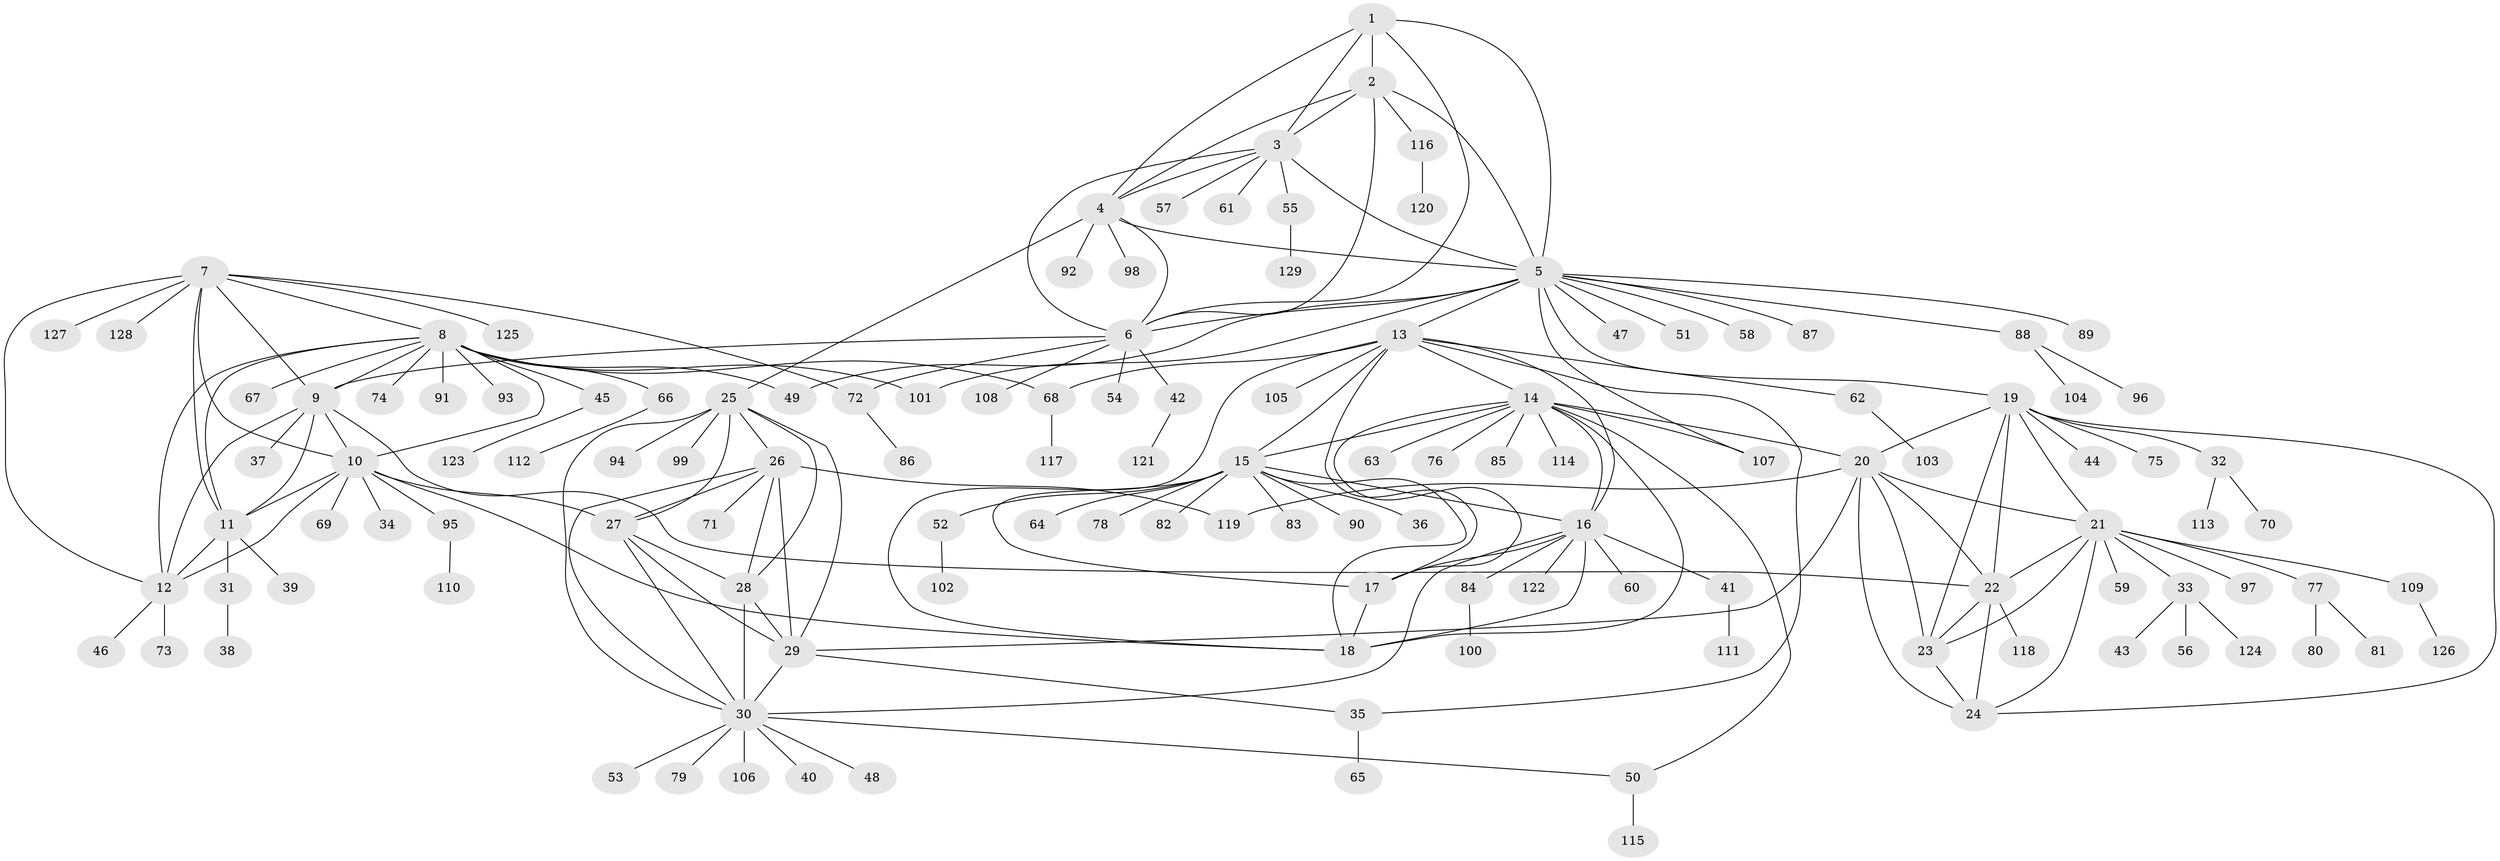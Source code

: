 // Generated by graph-tools (version 1.1) at 2025/26/03/09/25 03:26:35]
// undirected, 129 vertices, 192 edges
graph export_dot {
graph [start="1"]
  node [color=gray90,style=filled];
  1;
  2;
  3;
  4;
  5;
  6;
  7;
  8;
  9;
  10;
  11;
  12;
  13;
  14;
  15;
  16;
  17;
  18;
  19;
  20;
  21;
  22;
  23;
  24;
  25;
  26;
  27;
  28;
  29;
  30;
  31;
  32;
  33;
  34;
  35;
  36;
  37;
  38;
  39;
  40;
  41;
  42;
  43;
  44;
  45;
  46;
  47;
  48;
  49;
  50;
  51;
  52;
  53;
  54;
  55;
  56;
  57;
  58;
  59;
  60;
  61;
  62;
  63;
  64;
  65;
  66;
  67;
  68;
  69;
  70;
  71;
  72;
  73;
  74;
  75;
  76;
  77;
  78;
  79;
  80;
  81;
  82;
  83;
  84;
  85;
  86;
  87;
  88;
  89;
  90;
  91;
  92;
  93;
  94;
  95;
  96;
  97;
  98;
  99;
  100;
  101;
  102;
  103;
  104;
  105;
  106;
  107;
  108;
  109;
  110;
  111;
  112;
  113;
  114;
  115;
  116;
  117;
  118;
  119;
  120;
  121;
  122;
  123;
  124;
  125;
  126;
  127;
  128;
  129;
  1 -- 2;
  1 -- 3;
  1 -- 4;
  1 -- 5;
  1 -- 6;
  2 -- 3;
  2 -- 4;
  2 -- 5;
  2 -- 6;
  2 -- 116;
  3 -- 4;
  3 -- 5;
  3 -- 6;
  3 -- 55;
  3 -- 57;
  3 -- 61;
  4 -- 5;
  4 -- 6;
  4 -- 25;
  4 -- 92;
  4 -- 98;
  5 -- 6;
  5 -- 13;
  5 -- 19;
  5 -- 47;
  5 -- 49;
  5 -- 51;
  5 -- 58;
  5 -- 87;
  5 -- 88;
  5 -- 89;
  5 -- 101;
  5 -- 107;
  6 -- 9;
  6 -- 42;
  6 -- 54;
  6 -- 72;
  6 -- 108;
  7 -- 8;
  7 -- 9;
  7 -- 10;
  7 -- 11;
  7 -- 12;
  7 -- 72;
  7 -- 125;
  7 -- 127;
  7 -- 128;
  8 -- 9;
  8 -- 10;
  8 -- 11;
  8 -- 12;
  8 -- 45;
  8 -- 49;
  8 -- 66;
  8 -- 67;
  8 -- 68;
  8 -- 74;
  8 -- 91;
  8 -- 93;
  8 -- 101;
  9 -- 10;
  9 -- 11;
  9 -- 12;
  9 -- 22;
  9 -- 37;
  10 -- 11;
  10 -- 12;
  10 -- 18;
  10 -- 27;
  10 -- 34;
  10 -- 69;
  10 -- 95;
  11 -- 12;
  11 -- 31;
  11 -- 39;
  12 -- 46;
  12 -- 73;
  13 -- 14;
  13 -- 15;
  13 -- 16;
  13 -- 17;
  13 -- 18;
  13 -- 35;
  13 -- 62;
  13 -- 68;
  13 -- 105;
  14 -- 15;
  14 -- 16;
  14 -- 17;
  14 -- 18;
  14 -- 20;
  14 -- 50;
  14 -- 63;
  14 -- 76;
  14 -- 85;
  14 -- 107;
  14 -- 114;
  15 -- 16;
  15 -- 17;
  15 -- 18;
  15 -- 36;
  15 -- 52;
  15 -- 64;
  15 -- 78;
  15 -- 82;
  15 -- 83;
  15 -- 90;
  16 -- 17;
  16 -- 18;
  16 -- 30;
  16 -- 41;
  16 -- 60;
  16 -- 84;
  16 -- 122;
  17 -- 18;
  19 -- 20;
  19 -- 21;
  19 -- 22;
  19 -- 23;
  19 -- 24;
  19 -- 32;
  19 -- 44;
  19 -- 75;
  20 -- 21;
  20 -- 22;
  20 -- 23;
  20 -- 24;
  20 -- 29;
  20 -- 119;
  21 -- 22;
  21 -- 23;
  21 -- 24;
  21 -- 33;
  21 -- 59;
  21 -- 77;
  21 -- 97;
  21 -- 109;
  22 -- 23;
  22 -- 24;
  22 -- 118;
  23 -- 24;
  25 -- 26;
  25 -- 27;
  25 -- 28;
  25 -- 29;
  25 -- 30;
  25 -- 94;
  25 -- 99;
  26 -- 27;
  26 -- 28;
  26 -- 29;
  26 -- 30;
  26 -- 71;
  26 -- 119;
  27 -- 28;
  27 -- 29;
  27 -- 30;
  28 -- 29;
  28 -- 30;
  29 -- 30;
  29 -- 35;
  30 -- 40;
  30 -- 48;
  30 -- 50;
  30 -- 53;
  30 -- 79;
  30 -- 106;
  31 -- 38;
  32 -- 70;
  32 -- 113;
  33 -- 43;
  33 -- 56;
  33 -- 124;
  35 -- 65;
  41 -- 111;
  42 -- 121;
  45 -- 123;
  50 -- 115;
  52 -- 102;
  55 -- 129;
  62 -- 103;
  66 -- 112;
  68 -- 117;
  72 -- 86;
  77 -- 80;
  77 -- 81;
  84 -- 100;
  88 -- 96;
  88 -- 104;
  95 -- 110;
  109 -- 126;
  116 -- 120;
}
